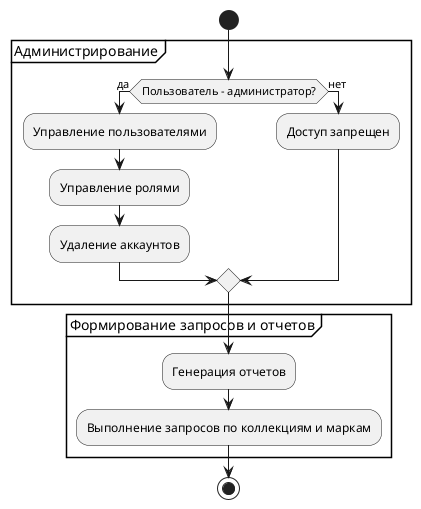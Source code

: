 @startuml
start

partition "Администрирование" {
  if (Пользователь - администратор?) then (да)
    :Управление пользователями;
    :Управление ролями;
    :Удаление аккаунтов;
  else (нет)
    :Доступ запрещен;
  endif
}

partition "Формирование запросов и отчетов" {
  :Генерация отчетов;
  :Выполнение запросов по коллекциям и маркам;
}

stop
@enduml